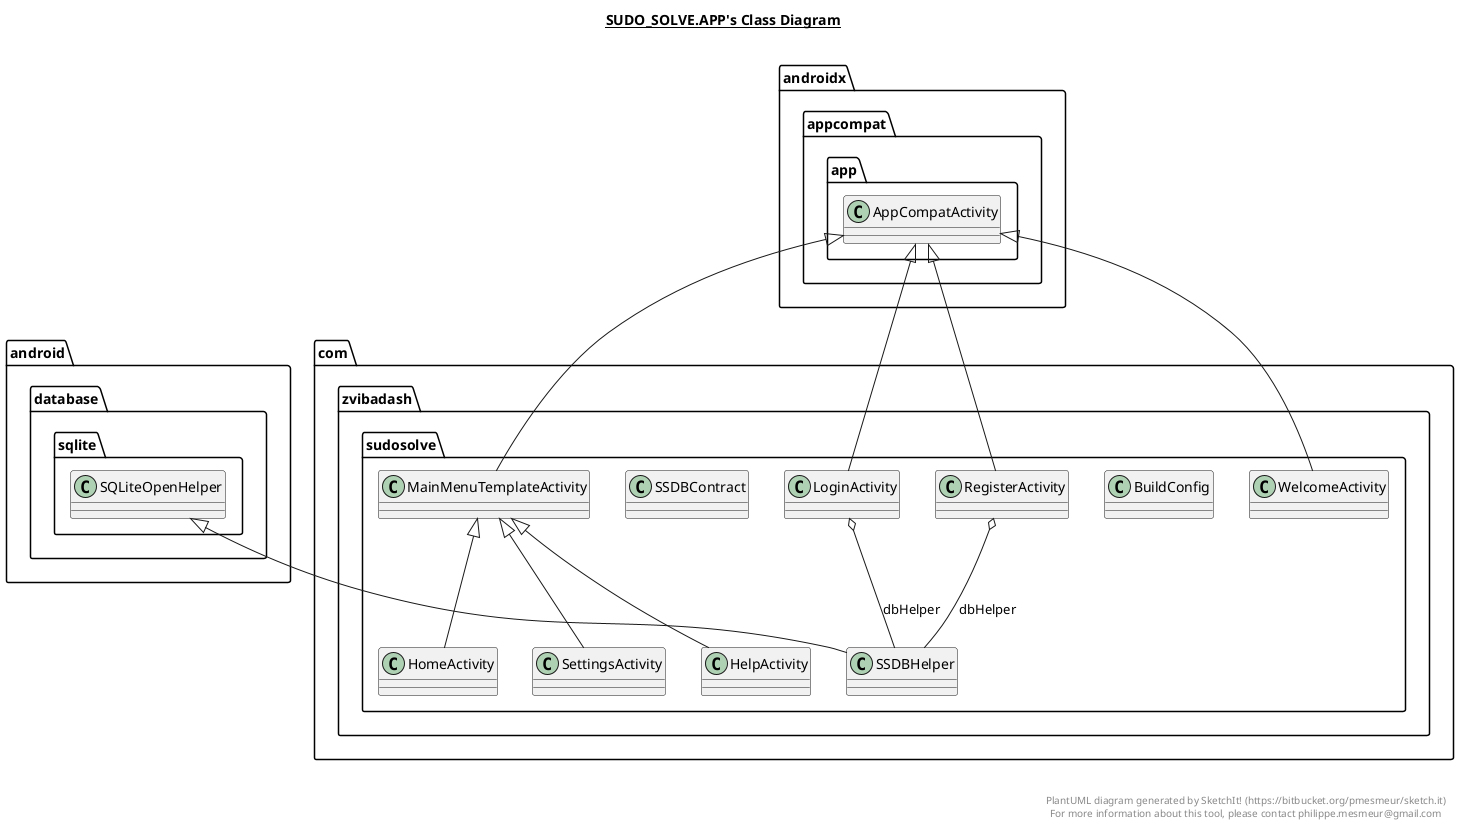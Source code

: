 @startuml

title __SUDO_SOLVE.APP's Class Diagram__\n

  namespace com.zvibadash.sudosolve {
    class com.zvibadash.sudosolve.BuildConfig {
    }
  }
  

  namespace com.zvibadash.sudosolve {
    class com.zvibadash.sudosolve.HelpActivity {
    }
  }
  

  namespace com.zvibadash.sudosolve {
    class com.zvibadash.sudosolve.HomeActivity {
    }
  }
  

  namespace com.zvibadash.sudosolve {
    class com.zvibadash.sudosolve.LoginActivity {
    }
  }
  

  namespace com.zvibadash.sudosolve {
    class com.zvibadash.sudosolve.MainMenuTemplateActivity {
    }
  }
  

  namespace com.zvibadash.sudosolve {
    class com.zvibadash.sudosolve.RegisterActivity {
    }
  }
  

  namespace com.zvibadash.sudosolve {
    class com.zvibadash.sudosolve.SSDBContract {
    }
  }
  

  namespace com.zvibadash.sudosolve {
    class com.zvibadash.sudosolve.SSDBHelper {
    }
  }
  

  namespace com.zvibadash.sudosolve {
    class com.zvibadash.sudosolve.SettingsActivity {
    }
  }
  

  namespace com.zvibadash.sudosolve {
    class com.zvibadash.sudosolve.WelcomeActivity {
    }
  }
  

  com.zvibadash.sudosolve.HelpActivity -up-|> com.zvibadash.sudosolve.MainMenuTemplateActivity
  com.zvibadash.sudosolve.HomeActivity -up-|> com.zvibadash.sudosolve.MainMenuTemplateActivity
  com.zvibadash.sudosolve.LoginActivity -up-|> androidx.appcompat.app.AppCompatActivity
  com.zvibadash.sudosolve.LoginActivity o-- com.zvibadash.sudosolve.SSDBHelper : dbHelper
  com.zvibadash.sudosolve.MainMenuTemplateActivity -up-|> androidx.appcompat.app.AppCompatActivity
  com.zvibadash.sudosolve.RegisterActivity -up-|> androidx.appcompat.app.AppCompatActivity
  com.zvibadash.sudosolve.RegisterActivity o-- com.zvibadash.sudosolve.SSDBHelper : dbHelper
  com.zvibadash.sudosolve.SSDBHelper -up-|> android.database.sqlite.SQLiteOpenHelper
  com.zvibadash.sudosolve.SettingsActivity -up-|> com.zvibadash.sudosolve.MainMenuTemplateActivity
  com.zvibadash.sudosolve.WelcomeActivity -up-|> androidx.appcompat.app.AppCompatActivity


right footer


PlantUML diagram generated by SketchIt! (https://bitbucket.org/pmesmeur/sketch.it)
For more information about this tool, please contact philippe.mesmeur@gmail.com
endfooter

@enduml
